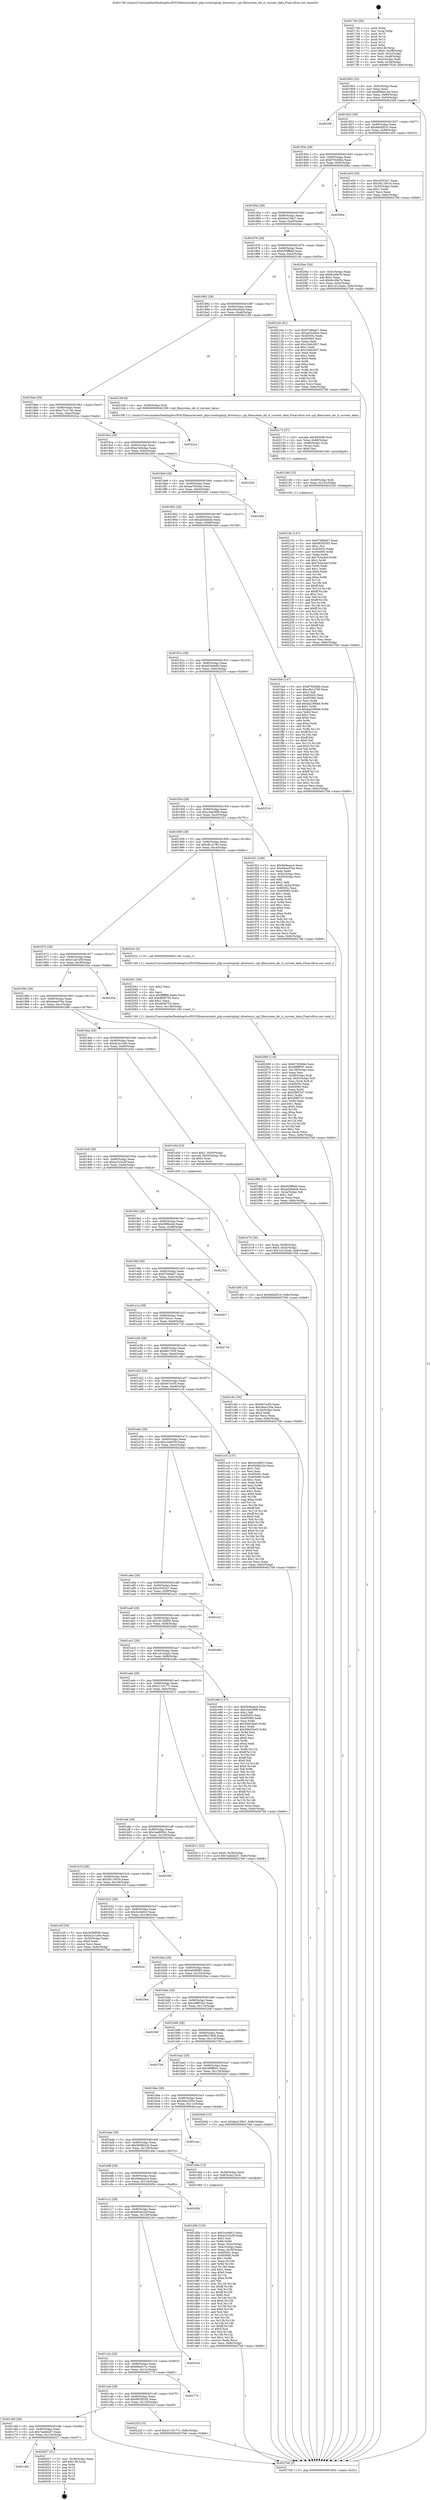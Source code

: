 digraph "0x4017d0" {
  label = "0x4017d0 (/mnt/c/Users/mathe/Desktop/tcc/POCII/binaries/extr_php-srcextsplspl_directory.c_spl_filesystem_dir_it_current_data_Final-ollvm.out::main(0))"
  labelloc = "t"
  node[shape=record]

  Entry [label="",width=0.3,height=0.3,shape=circle,fillcolor=black,style=filled]
  "0x401802" [label="{
     0x401802 [32]\l
     | [instrs]\l
     &nbsp;&nbsp;0x401802 \<+6\>: mov -0x8c(%rbp),%eax\l
     &nbsp;&nbsp;0x401808 \<+2\>: mov %eax,%ecx\l
     &nbsp;&nbsp;0x40180a \<+6\>: sub $0x808ae14d,%ecx\l
     &nbsp;&nbsp;0x401810 \<+6\>: mov %eax,-0x90(%rbp)\l
     &nbsp;&nbsp;0x401816 \<+6\>: mov %ecx,-0x94(%rbp)\l
     &nbsp;&nbsp;0x40181c \<+6\>: je 000000000040226f \<main+0xa9f\>\l
  }"]
  "0x40226f" [label="{
     0x40226f\l
  }", style=dashed]
  "0x401822" [label="{
     0x401822 [28]\l
     | [instrs]\l
     &nbsp;&nbsp;0x401822 \<+5\>: jmp 0000000000401827 \<main+0x57\>\l
     &nbsp;&nbsp;0x401827 \<+6\>: mov -0x90(%rbp),%eax\l
     &nbsp;&nbsp;0x40182d \<+5\>: sub $0x84b4f510,%eax\l
     &nbsp;&nbsp;0x401832 \<+6\>: mov %eax,-0x98(%rbp)\l
     &nbsp;&nbsp;0x401838 \<+6\>: je 0000000000401e03 \<main+0x633\>\l
  }"]
  Exit [label="",width=0.3,height=0.3,shape=circle,fillcolor=black,style=filled,peripheries=2]
  "0x401e03" [label="{
     0x401e03 [30]\l
     | [instrs]\l
     &nbsp;&nbsp;0x401e03 \<+5\>: mov $0xc5502e7,%eax\l
     &nbsp;&nbsp;0x401e08 \<+5\>: mov $0x38110016,%ecx\l
     &nbsp;&nbsp;0x401e0d \<+3\>: mov -0x30(%rbp),%edx\l
     &nbsp;&nbsp;0x401e10 \<+3\>: cmp $0x1,%edx\l
     &nbsp;&nbsp;0x401e13 \<+3\>: cmovl %ecx,%eax\l
     &nbsp;&nbsp;0x401e16 \<+6\>: mov %eax,-0x8c(%rbp)\l
     &nbsp;&nbsp;0x401e1c \<+5\>: jmp 00000000004027b8 \<main+0xfe8\>\l
  }"]
  "0x40183e" [label="{
     0x40183e [28]\l
     | [instrs]\l
     &nbsp;&nbsp;0x40183e \<+5\>: jmp 0000000000401843 \<main+0x73\>\l
     &nbsp;&nbsp;0x401843 \<+6\>: mov -0x90(%rbp),%eax\l
     &nbsp;&nbsp;0x401849 \<+5\>: sub $0x8792fdbb,%eax\l
     &nbsp;&nbsp;0x40184e \<+6\>: mov %eax,-0x9c(%rbp)\l
     &nbsp;&nbsp;0x401854 \<+6\>: je 000000000040266a \<main+0xe9a\>\l
  }"]
  "0x401c82" [label="{
     0x401c82\l
  }", style=dashed]
  "0x40266a" [label="{
     0x40266a\l
  }", style=dashed]
  "0x40185a" [label="{
     0x40185a [28]\l
     | [instrs]\l
     &nbsp;&nbsp;0x40185a \<+5\>: jmp 000000000040185f \<main+0x8f\>\l
     &nbsp;&nbsp;0x40185f \<+6\>: mov -0x90(%rbp),%eax\l
     &nbsp;&nbsp;0x401865 \<+5\>: sub $0x8a4158a7,%eax\l
     &nbsp;&nbsp;0x40186a \<+6\>: mov %eax,-0xa0(%rbp)\l
     &nbsp;&nbsp;0x401870 \<+6\>: je 00000000004020ec \<main+0x91c\>\l
  }"]
  "0x402627" [label="{
     0x402627 [21]\l
     | [instrs]\l
     &nbsp;&nbsp;0x402627 \<+3\>: mov -0x38(%rbp),%eax\l
     &nbsp;&nbsp;0x40262a \<+7\>: add $0x138,%rsp\l
     &nbsp;&nbsp;0x402631 \<+1\>: pop %rbx\l
     &nbsp;&nbsp;0x402632 \<+2\>: pop %r12\l
     &nbsp;&nbsp;0x402634 \<+2\>: pop %r13\l
     &nbsp;&nbsp;0x402636 \<+2\>: pop %r14\l
     &nbsp;&nbsp;0x402638 \<+2\>: pop %r15\l
     &nbsp;&nbsp;0x40263a \<+1\>: pop %rbp\l
     &nbsp;&nbsp;0x40263b \<+1\>: ret\l
  }"]
  "0x4020ec" [label="{
     0x4020ec [34]\l
     | [instrs]\l
     &nbsp;&nbsp;0x4020ec \<+3\>: mov -0x5c(%rbp),%eax\l
     &nbsp;&nbsp;0x4020ef \<+5\>: add $0x8cc0fe7b,%eax\l
     &nbsp;&nbsp;0x4020f4 \<+3\>: add $0x1,%eax\l
     &nbsp;&nbsp;0x4020f7 \<+5\>: sub $0x8cc0fe7b,%eax\l
     &nbsp;&nbsp;0x4020fc \<+3\>: mov %eax,-0x5c(%rbp)\l
     &nbsp;&nbsp;0x4020ff \<+10\>: movl $0x1d132adc,-0x8c(%rbp)\l
     &nbsp;&nbsp;0x402109 \<+5\>: jmp 00000000004027b8 \<main+0xfe8\>\l
  }"]
  "0x401876" [label="{
     0x401876 [28]\l
     | [instrs]\l
     &nbsp;&nbsp;0x401876 \<+5\>: jmp 000000000040187b \<main+0xab\>\l
     &nbsp;&nbsp;0x40187b \<+6\>: mov -0x90(%rbp),%eax\l
     &nbsp;&nbsp;0x401881 \<+5\>: sub $0x955ff9dd,%eax\l
     &nbsp;&nbsp;0x401886 \<+6\>: mov %eax,-0xa4(%rbp)\l
     &nbsp;&nbsp;0x40188c \<+6\>: je 000000000040210e \<main+0x93e\>\l
  }"]
  "0x401c66" [label="{
     0x401c66 [28]\l
     | [instrs]\l
     &nbsp;&nbsp;0x401c66 \<+5\>: jmp 0000000000401c6b \<main+0x49b\>\l
     &nbsp;&nbsp;0x401c6b \<+6\>: mov -0x90(%rbp),%eax\l
     &nbsp;&nbsp;0x401c71 \<+5\>: sub $0x7aded2d7,%eax\l
     &nbsp;&nbsp;0x401c76 \<+6\>: mov %eax,-0x134(%rbp)\l
     &nbsp;&nbsp;0x401c7c \<+6\>: je 0000000000402627 \<main+0xe57\>\l
  }"]
  "0x40210e" [label="{
     0x40210e [91]\l
     | [instrs]\l
     &nbsp;&nbsp;0x40210e \<+5\>: mov $0xf7490ab7,%eax\l
     &nbsp;&nbsp;0x402113 \<+5\>: mov $0xa05e3bcb,%ecx\l
     &nbsp;&nbsp;0x402118 \<+7\>: mov 0x40505c,%edx\l
     &nbsp;&nbsp;0x40211f \<+7\>: mov 0x405060,%esi\l
     &nbsp;&nbsp;0x402126 \<+2\>: mov %edx,%edi\l
     &nbsp;&nbsp;0x402128 \<+6\>: add $0x184b2837,%edi\l
     &nbsp;&nbsp;0x40212e \<+3\>: sub $0x1,%edi\l
     &nbsp;&nbsp;0x402131 \<+6\>: sub $0x184b2837,%edi\l
     &nbsp;&nbsp;0x402137 \<+3\>: imul %edi,%edx\l
     &nbsp;&nbsp;0x40213a \<+3\>: and $0x1,%edx\l
     &nbsp;&nbsp;0x40213d \<+3\>: cmp $0x0,%edx\l
     &nbsp;&nbsp;0x402140 \<+4\>: sete %r8b\l
     &nbsp;&nbsp;0x402144 \<+3\>: cmp $0xa,%esi\l
     &nbsp;&nbsp;0x402147 \<+4\>: setl %r9b\l
     &nbsp;&nbsp;0x40214b \<+3\>: mov %r8b,%r10b\l
     &nbsp;&nbsp;0x40214e \<+3\>: and %r9b,%r10b\l
     &nbsp;&nbsp;0x402151 \<+3\>: xor %r9b,%r8b\l
     &nbsp;&nbsp;0x402154 \<+3\>: or %r8b,%r10b\l
     &nbsp;&nbsp;0x402157 \<+4\>: test $0x1,%r10b\l
     &nbsp;&nbsp;0x40215b \<+3\>: cmovne %ecx,%eax\l
     &nbsp;&nbsp;0x40215e \<+6\>: mov %eax,-0x8c(%rbp)\l
     &nbsp;&nbsp;0x402164 \<+5\>: jmp 00000000004027b8 \<main+0xfe8\>\l
  }"]
  "0x401892" [label="{
     0x401892 [28]\l
     | [instrs]\l
     &nbsp;&nbsp;0x401892 \<+5\>: jmp 0000000000401897 \<main+0xc7\>\l
     &nbsp;&nbsp;0x401897 \<+6\>: mov -0x90(%rbp),%eax\l
     &nbsp;&nbsp;0x40189d \<+5\>: sub $0xa05e3bcb,%eax\l
     &nbsp;&nbsp;0x4018a2 \<+6\>: mov %eax,-0xa8(%rbp)\l
     &nbsp;&nbsp;0x4018a8 \<+6\>: je 0000000000402169 \<main+0x999\>\l
  }"]
  "0x40222f" [label="{
     0x40222f [15]\l
     | [instrs]\l
     &nbsp;&nbsp;0x40222f \<+10\>: movl $0x2119177c,-0x8c(%rbp)\l
     &nbsp;&nbsp;0x402239 \<+5\>: jmp 00000000004027b8 \<main+0xfe8\>\l
  }"]
  "0x402169" [label="{
     0x402169 [9]\l
     | [instrs]\l
     &nbsp;&nbsp;0x402169 \<+4\>: mov -0x58(%rbp),%rdi\l
     &nbsp;&nbsp;0x40216d \<+5\>: call 00000000004015f0 \<spl_filesystem_dir_it_current_data\>\l
     | [calls]\l
     &nbsp;&nbsp;0x4015f0 \{1\} (/mnt/c/Users/mathe/Desktop/tcc/POCII/binaries/extr_php-srcextsplspl_directory.c_spl_filesystem_dir_it_current_data_Final-ollvm.out::spl_filesystem_dir_it_current_data)\l
  }"]
  "0x4018ae" [label="{
     0x4018ae [28]\l
     | [instrs]\l
     &nbsp;&nbsp;0x4018ae \<+5\>: jmp 00000000004018b3 \<main+0xe3\>\l
     &nbsp;&nbsp;0x4018b3 \<+6\>: mov -0x90(%rbp),%eax\l
     &nbsp;&nbsp;0x4018b9 \<+5\>: sub $0xa71c274e,%eax\l
     &nbsp;&nbsp;0x4018be \<+6\>: mov %eax,-0xac(%rbp)\l
     &nbsp;&nbsp;0x4018c4 \<+6\>: je 00000000004022ca \<main+0xafa\>\l
  }"]
  "0x401c4a" [label="{
     0x401c4a [28]\l
     | [instrs]\l
     &nbsp;&nbsp;0x401c4a \<+5\>: jmp 0000000000401c4f \<main+0x47f\>\l
     &nbsp;&nbsp;0x401c4f \<+6\>: mov -0x90(%rbp),%eax\l
     &nbsp;&nbsp;0x401c55 \<+5\>: sub $0x6835f165,%eax\l
     &nbsp;&nbsp;0x401c5a \<+6\>: mov %eax,-0x130(%rbp)\l
     &nbsp;&nbsp;0x401c60 \<+6\>: je 000000000040222f \<main+0xa5f\>\l
  }"]
  "0x4022ca" [label="{
     0x4022ca\l
  }", style=dashed]
  "0x4018ca" [label="{
     0x4018ca [28]\l
     | [instrs]\l
     &nbsp;&nbsp;0x4018ca \<+5\>: jmp 00000000004018cf \<main+0xff\>\l
     &nbsp;&nbsp;0x4018cf \<+6\>: mov -0x90(%rbp),%eax\l
     &nbsp;&nbsp;0x4018d5 \<+5\>: sub $0xa7a9cdaa,%eax\l
     &nbsp;&nbsp;0x4018da \<+6\>: mov %eax,-0xb0(%rbp)\l
     &nbsp;&nbsp;0x4018e0 \<+6\>: je 00000000004023b5 \<main+0xbe5\>\l
  }"]
  "0x402775" [label="{
     0x402775\l
  }", style=dashed]
  "0x4023b5" [label="{
     0x4023b5\l
  }", style=dashed]
  "0x4018e6" [label="{
     0x4018e6 [28]\l
     | [instrs]\l
     &nbsp;&nbsp;0x4018e6 \<+5\>: jmp 00000000004018eb \<main+0x11b\>\l
     &nbsp;&nbsp;0x4018eb \<+6\>: mov -0x90(%rbp),%eax\l
     &nbsp;&nbsp;0x4018f1 \<+5\>: sub $0xaa7645aa,%eax\l
     &nbsp;&nbsp;0x4018f6 \<+6\>: mov %eax,-0xb4(%rbp)\l
     &nbsp;&nbsp;0x4018fc \<+6\>: je 000000000040249c \<main+0xccc\>\l
  }"]
  "0x401c2e" [label="{
     0x401c2e [28]\l
     | [instrs]\l
     &nbsp;&nbsp;0x401c2e \<+5\>: jmp 0000000000401c33 \<main+0x463\>\l
     &nbsp;&nbsp;0x401c33 \<+6\>: mov -0x90(%rbp),%eax\l
     &nbsp;&nbsp;0x401c39 \<+5\>: sub $0x66ee57cc,%eax\l
     &nbsp;&nbsp;0x401c3e \<+6\>: mov %eax,-0x12c(%rbp)\l
     &nbsp;&nbsp;0x401c44 \<+6\>: je 0000000000402775 \<main+0xfa5\>\l
  }"]
  "0x40249c" [label="{
     0x40249c\l
  }", style=dashed]
  "0x401902" [label="{
     0x401902 [28]\l
     | [instrs]\l
     &nbsp;&nbsp;0x401902 \<+5\>: jmp 0000000000401907 \<main+0x137\>\l
     &nbsp;&nbsp;0x401907 \<+6\>: mov -0x90(%rbp),%eax\l
     &nbsp;&nbsp;0x40190d \<+5\>: sub $0xad2bebab,%eax\l
     &nbsp;&nbsp;0x401912 \<+6\>: mov %eax,-0xb8(%rbp)\l
     &nbsp;&nbsp;0x401918 \<+6\>: je 0000000000401fa9 \<main+0x7d9\>\l
  }"]
  "0x40223e" [label="{
     0x40223e\l
  }", style=dashed]
  "0x401fa9" [label="{
     0x401fa9 [147]\l
     | [instrs]\l
     &nbsp;&nbsp;0x401fa9 \<+5\>: mov $0x8792fdbb,%eax\l
     &nbsp;&nbsp;0x401fae \<+5\>: mov $0xcfb1a790,%ecx\l
     &nbsp;&nbsp;0x401fb3 \<+2\>: mov $0x1,%dl\l
     &nbsp;&nbsp;0x401fb5 \<+7\>: mov 0x40505c,%esi\l
     &nbsp;&nbsp;0x401fbc \<+7\>: mov 0x405060,%edi\l
     &nbsp;&nbsp;0x401fc3 \<+3\>: mov %esi,%r8d\l
     &nbsp;&nbsp;0x401fc6 \<+7\>: add $0xba2366bd,%r8d\l
     &nbsp;&nbsp;0x401fcd \<+4\>: sub $0x1,%r8d\l
     &nbsp;&nbsp;0x401fd1 \<+7\>: sub $0xba2366bd,%r8d\l
     &nbsp;&nbsp;0x401fd8 \<+4\>: imul %r8d,%esi\l
     &nbsp;&nbsp;0x401fdc \<+3\>: and $0x1,%esi\l
     &nbsp;&nbsp;0x401fdf \<+3\>: cmp $0x0,%esi\l
     &nbsp;&nbsp;0x401fe2 \<+4\>: sete %r9b\l
     &nbsp;&nbsp;0x401fe6 \<+3\>: cmp $0xa,%edi\l
     &nbsp;&nbsp;0x401fe9 \<+4\>: setl %r10b\l
     &nbsp;&nbsp;0x401fed \<+3\>: mov %r9b,%r11b\l
     &nbsp;&nbsp;0x401ff0 \<+4\>: xor $0xff,%r11b\l
     &nbsp;&nbsp;0x401ff4 \<+3\>: mov %r10b,%bl\l
     &nbsp;&nbsp;0x401ff7 \<+3\>: xor $0xff,%bl\l
     &nbsp;&nbsp;0x401ffa \<+3\>: xor $0x0,%dl\l
     &nbsp;&nbsp;0x401ffd \<+3\>: mov %r11b,%r14b\l
     &nbsp;&nbsp;0x402000 \<+4\>: and $0x0,%r14b\l
     &nbsp;&nbsp;0x402004 \<+3\>: and %dl,%r9b\l
     &nbsp;&nbsp;0x402007 \<+3\>: mov %bl,%r15b\l
     &nbsp;&nbsp;0x40200a \<+4\>: and $0x0,%r15b\l
     &nbsp;&nbsp;0x40200e \<+3\>: and %dl,%r10b\l
     &nbsp;&nbsp;0x402011 \<+3\>: or %r9b,%r14b\l
     &nbsp;&nbsp;0x402014 \<+3\>: or %r10b,%r15b\l
     &nbsp;&nbsp;0x402017 \<+3\>: xor %r15b,%r14b\l
     &nbsp;&nbsp;0x40201a \<+3\>: or %bl,%r11b\l
     &nbsp;&nbsp;0x40201d \<+4\>: xor $0xff,%r11b\l
     &nbsp;&nbsp;0x402021 \<+3\>: or $0x0,%dl\l
     &nbsp;&nbsp;0x402024 \<+3\>: and %dl,%r11b\l
     &nbsp;&nbsp;0x402027 \<+3\>: or %r11b,%r14b\l
     &nbsp;&nbsp;0x40202a \<+4\>: test $0x1,%r14b\l
     &nbsp;&nbsp;0x40202e \<+3\>: cmovne %ecx,%eax\l
     &nbsp;&nbsp;0x402031 \<+6\>: mov %eax,-0x8c(%rbp)\l
     &nbsp;&nbsp;0x402037 \<+5\>: jmp 00000000004027b8 \<main+0xfe8\>\l
  }"]
  "0x40191e" [label="{
     0x40191e [28]\l
     | [instrs]\l
     &nbsp;&nbsp;0x40191e \<+5\>: jmp 0000000000401923 \<main+0x153\>\l
     &nbsp;&nbsp;0x401923 \<+6\>: mov -0x90(%rbp),%eax\l
     &nbsp;&nbsp;0x401929 \<+5\>: sub $0xbf1bde60,%eax\l
     &nbsp;&nbsp;0x40192e \<+6\>: mov %eax,-0xbc(%rbp)\l
     &nbsp;&nbsp;0x401934 \<+6\>: je 0000000000402519 \<main+0xd49\>\l
  }"]
  "0x401c12" [label="{
     0x401c12 [28]\l
     | [instrs]\l
     &nbsp;&nbsp;0x401c12 \<+5\>: jmp 0000000000401c17 \<main+0x447\>\l
     &nbsp;&nbsp;0x401c17 \<+6\>: mov -0x90(%rbp),%eax\l
     &nbsp;&nbsp;0x401c1d \<+5\>: sub $0x60c8c2ef,%eax\l
     &nbsp;&nbsp;0x401c22 \<+6\>: mov %eax,-0x128(%rbp)\l
     &nbsp;&nbsp;0x401c28 \<+6\>: je 000000000040223e \<main+0xa6e\>\l
  }"]
  "0x402519" [label="{
     0x402519\l
  }", style=dashed]
  "0x40193a" [label="{
     0x40193a [28]\l
     | [instrs]\l
     &nbsp;&nbsp;0x40193a \<+5\>: jmp 000000000040193f \<main+0x16f\>\l
     &nbsp;&nbsp;0x40193f \<+6\>: mov -0x90(%rbp),%eax\l
     &nbsp;&nbsp;0x401945 \<+5\>: sub $0xc2ee36f8,%eax\l
     &nbsp;&nbsp;0x40194a \<+6\>: mov %eax,-0xc0(%rbp)\l
     &nbsp;&nbsp;0x401950 \<+6\>: je 0000000000401f21 \<main+0x751\>\l
  }"]
  "0x40265b" [label="{
     0x40265b\l
  }", style=dashed]
  "0x401f21" [label="{
     0x401f21 [106]\l
     | [instrs]\l
     &nbsp;&nbsp;0x401f21 \<+5\>: mov $0x5b9eaac4,%eax\l
     &nbsp;&nbsp;0x401f26 \<+5\>: mov $0xd4ee476a,%ecx\l
     &nbsp;&nbsp;0x401f2b \<+2\>: xor %edx,%edx\l
     &nbsp;&nbsp;0x401f2d \<+3\>: mov -0x5c(%rbp),%esi\l
     &nbsp;&nbsp;0x401f30 \<+3\>: cmp -0x50(%rbp),%esi\l
     &nbsp;&nbsp;0x401f33 \<+4\>: setl %dil\l
     &nbsp;&nbsp;0x401f37 \<+4\>: and $0x1,%dil\l
     &nbsp;&nbsp;0x401f3b \<+4\>: mov %dil,-0x2a(%rbp)\l
     &nbsp;&nbsp;0x401f3f \<+7\>: mov 0x40505c,%esi\l
     &nbsp;&nbsp;0x401f46 \<+8\>: mov 0x405060,%r8d\l
     &nbsp;&nbsp;0x401f4e \<+3\>: sub $0x1,%edx\l
     &nbsp;&nbsp;0x401f51 \<+3\>: mov %esi,%r9d\l
     &nbsp;&nbsp;0x401f54 \<+3\>: add %edx,%r9d\l
     &nbsp;&nbsp;0x401f57 \<+4\>: imul %r9d,%esi\l
     &nbsp;&nbsp;0x401f5b \<+3\>: and $0x1,%esi\l
     &nbsp;&nbsp;0x401f5e \<+3\>: cmp $0x0,%esi\l
     &nbsp;&nbsp;0x401f61 \<+4\>: sete %dil\l
     &nbsp;&nbsp;0x401f65 \<+4\>: cmp $0xa,%r8d\l
     &nbsp;&nbsp;0x401f69 \<+4\>: setl %r10b\l
     &nbsp;&nbsp;0x401f6d \<+3\>: mov %dil,%r11b\l
     &nbsp;&nbsp;0x401f70 \<+3\>: and %r10b,%r11b\l
     &nbsp;&nbsp;0x401f73 \<+3\>: xor %r10b,%dil\l
     &nbsp;&nbsp;0x401f76 \<+3\>: or %dil,%r11b\l
     &nbsp;&nbsp;0x401f79 \<+4\>: test $0x1,%r11b\l
     &nbsp;&nbsp;0x401f7d \<+3\>: cmovne %ecx,%eax\l
     &nbsp;&nbsp;0x401f80 \<+6\>: mov %eax,-0x8c(%rbp)\l
     &nbsp;&nbsp;0x401f86 \<+5\>: jmp 00000000004027b8 \<main+0xfe8\>\l
  }"]
  "0x401956" [label="{
     0x401956 [28]\l
     | [instrs]\l
     &nbsp;&nbsp;0x401956 \<+5\>: jmp 000000000040195b \<main+0x18b\>\l
     &nbsp;&nbsp;0x40195b \<+6\>: mov -0x90(%rbp),%eax\l
     &nbsp;&nbsp;0x401961 \<+5\>: sub $0xcfb1a790,%eax\l
     &nbsp;&nbsp;0x401966 \<+6\>: mov %eax,-0xc4(%rbp)\l
     &nbsp;&nbsp;0x40196c \<+6\>: je 000000000040203c \<main+0x86c\>\l
  }"]
  "0x40219c" [label="{
     0x40219c [147]\l
     | [instrs]\l
     &nbsp;&nbsp;0x40219c \<+5\>: mov $0xf7490ab7,%eax\l
     &nbsp;&nbsp;0x4021a1 \<+5\>: mov $0x6835f165,%esi\l
     &nbsp;&nbsp;0x4021a6 \<+2\>: mov $0x1,%cl\l
     &nbsp;&nbsp;0x4021a8 \<+7\>: mov 0x40505c,%edx\l
     &nbsp;&nbsp;0x4021af \<+8\>: mov 0x405060,%r8d\l
     &nbsp;&nbsp;0x4021b7 \<+3\>: mov %edx,%r9d\l
     &nbsp;&nbsp;0x4021ba \<+7\>: sub $0x7b3ecbcf,%r9d\l
     &nbsp;&nbsp;0x4021c1 \<+4\>: sub $0x1,%r9d\l
     &nbsp;&nbsp;0x4021c5 \<+7\>: add $0x7b3ecbcf,%r9d\l
     &nbsp;&nbsp;0x4021cc \<+4\>: imul %r9d,%edx\l
     &nbsp;&nbsp;0x4021d0 \<+3\>: and $0x1,%edx\l
     &nbsp;&nbsp;0x4021d3 \<+3\>: cmp $0x0,%edx\l
     &nbsp;&nbsp;0x4021d6 \<+4\>: sete %r10b\l
     &nbsp;&nbsp;0x4021da \<+4\>: cmp $0xa,%r8d\l
     &nbsp;&nbsp;0x4021de \<+4\>: setl %r11b\l
     &nbsp;&nbsp;0x4021e2 \<+3\>: mov %r10b,%bl\l
     &nbsp;&nbsp;0x4021e5 \<+3\>: xor $0xff,%bl\l
     &nbsp;&nbsp;0x4021e8 \<+3\>: mov %r11b,%r14b\l
     &nbsp;&nbsp;0x4021eb \<+4\>: xor $0xff,%r14b\l
     &nbsp;&nbsp;0x4021ef \<+3\>: xor $0x1,%cl\l
     &nbsp;&nbsp;0x4021f2 \<+3\>: mov %bl,%r15b\l
     &nbsp;&nbsp;0x4021f5 \<+4\>: and $0xff,%r15b\l
     &nbsp;&nbsp;0x4021f9 \<+3\>: and %cl,%r10b\l
     &nbsp;&nbsp;0x4021fc \<+3\>: mov %r14b,%r12b\l
     &nbsp;&nbsp;0x4021ff \<+4\>: and $0xff,%r12b\l
     &nbsp;&nbsp;0x402203 \<+3\>: and %cl,%r11b\l
     &nbsp;&nbsp;0x402206 \<+3\>: or %r10b,%r15b\l
     &nbsp;&nbsp;0x402209 \<+3\>: or %r11b,%r12b\l
     &nbsp;&nbsp;0x40220c \<+3\>: xor %r12b,%r15b\l
     &nbsp;&nbsp;0x40220f \<+3\>: or %r14b,%bl\l
     &nbsp;&nbsp;0x402212 \<+3\>: xor $0xff,%bl\l
     &nbsp;&nbsp;0x402215 \<+3\>: or $0x1,%cl\l
     &nbsp;&nbsp;0x402218 \<+2\>: and %cl,%bl\l
     &nbsp;&nbsp;0x40221a \<+3\>: or %bl,%r15b\l
     &nbsp;&nbsp;0x40221d \<+4\>: test $0x1,%r15b\l
     &nbsp;&nbsp;0x402221 \<+3\>: cmovne %esi,%eax\l
     &nbsp;&nbsp;0x402224 \<+6\>: mov %eax,-0x8c(%rbp)\l
     &nbsp;&nbsp;0x40222a \<+5\>: jmp 00000000004027b8 \<main+0xfe8\>\l
  }"]
  "0x40203c" [label="{
     0x40203c [5]\l
     | [instrs]\l
     &nbsp;&nbsp;0x40203c \<+5\>: call 0000000000401160 \<next_i\>\l
     | [calls]\l
     &nbsp;&nbsp;0x401160 \{1\} (/mnt/c/Users/mathe/Desktop/tcc/POCII/binaries/extr_php-srcextsplspl_directory.c_spl_filesystem_dir_it_current_data_Final-ollvm.out::next_i)\l
  }"]
  "0x401972" [label="{
     0x401972 [28]\l
     | [instrs]\l
     &nbsp;&nbsp;0x401972 \<+5\>: jmp 0000000000401977 \<main+0x1a7\>\l
     &nbsp;&nbsp;0x401977 \<+6\>: mov -0x90(%rbp),%eax\l
     &nbsp;&nbsp;0x40197d \<+5\>: sub $0xd1a01d5f,%eax\l
     &nbsp;&nbsp;0x401982 \<+6\>: mov %eax,-0xc8(%rbp)\l
     &nbsp;&nbsp;0x401988 \<+6\>: je 000000000040235a \<main+0xb8a\>\l
  }"]
  "0x40218d" [label="{
     0x40218d [15]\l
     | [instrs]\l
     &nbsp;&nbsp;0x40218d \<+4\>: mov -0x58(%rbp),%rdi\l
     &nbsp;&nbsp;0x402191 \<+6\>: mov %eax,-0x13c(%rbp)\l
     &nbsp;&nbsp;0x402197 \<+5\>: call 0000000000401030 \<free@plt\>\l
     | [calls]\l
     &nbsp;&nbsp;0x401030 \{1\} (unknown)\l
  }"]
  "0x40235a" [label="{
     0x40235a\l
  }", style=dashed]
  "0x40198e" [label="{
     0x40198e [28]\l
     | [instrs]\l
     &nbsp;&nbsp;0x40198e \<+5\>: jmp 0000000000401993 \<main+0x1c3\>\l
     &nbsp;&nbsp;0x401993 \<+6\>: mov -0x90(%rbp),%eax\l
     &nbsp;&nbsp;0x401999 \<+5\>: sub $0xd4ee476a,%eax\l
     &nbsp;&nbsp;0x40199e \<+6\>: mov %eax,-0xcc(%rbp)\l
     &nbsp;&nbsp;0x4019a4 \<+6\>: je 0000000000401f8b \<main+0x7bb\>\l
  }"]
  "0x402172" [label="{
     0x402172 [27]\l
     | [instrs]\l
     &nbsp;&nbsp;0x402172 \<+10\>: movabs $0x4030d6,%rdi\l
     &nbsp;&nbsp;0x40217c \<+4\>: mov %rax,-0x68(%rbp)\l
     &nbsp;&nbsp;0x402180 \<+4\>: mov -0x68(%rbp),%rax\l
     &nbsp;&nbsp;0x402184 \<+2\>: mov (%rax),%esi\l
     &nbsp;&nbsp;0x402186 \<+2\>: mov $0x0,%al\l
     &nbsp;&nbsp;0x402188 \<+5\>: call 0000000000401040 \<printf@plt\>\l
     | [calls]\l
     &nbsp;&nbsp;0x401040 \{1\} (unknown)\l
  }"]
  "0x401f8b" [label="{
     0x401f8b [30]\l
     | [instrs]\l
     &nbsp;&nbsp;0x401f8b \<+5\>: mov $0x955ff9dd,%eax\l
     &nbsp;&nbsp;0x401f90 \<+5\>: mov $0xad2bebab,%ecx\l
     &nbsp;&nbsp;0x401f95 \<+3\>: mov -0x2a(%rbp),%dl\l
     &nbsp;&nbsp;0x401f98 \<+3\>: test $0x1,%dl\l
     &nbsp;&nbsp;0x401f9b \<+3\>: cmovne %ecx,%eax\l
     &nbsp;&nbsp;0x401f9e \<+6\>: mov %eax,-0x8c(%rbp)\l
     &nbsp;&nbsp;0x401fa4 \<+5\>: jmp 00000000004027b8 \<main+0xfe8\>\l
  }"]
  "0x4019aa" [label="{
     0x4019aa [28]\l
     | [instrs]\l
     &nbsp;&nbsp;0x4019aa \<+5\>: jmp 00000000004019af \<main+0x1df\>\l
     &nbsp;&nbsp;0x4019af \<+6\>: mov -0x90(%rbp),%eax\l
     &nbsp;&nbsp;0x4019b5 \<+5\>: sub $0xdc2c1e00,%eax\l
     &nbsp;&nbsp;0x4019ba \<+6\>: mov %eax,-0xd0(%rbp)\l
     &nbsp;&nbsp;0x4019c0 \<+6\>: je 0000000000401e5d \<main+0x68d\>\l
  }"]
  "0x402069" [label="{
     0x402069 [116]\l
     | [instrs]\l
     &nbsp;&nbsp;0x402069 \<+5\>: mov $0x8792fdbb,%ecx\l
     &nbsp;&nbsp;0x40206e \<+5\>: mov $0x4f9ff591,%edx\l
     &nbsp;&nbsp;0x402073 \<+6\>: mov -0x138(%rbp),%esi\l
     &nbsp;&nbsp;0x402079 \<+3\>: imul %eax,%esi\l
     &nbsp;&nbsp;0x40207c \<+4\>: mov -0x58(%rbp),%rdi\l
     &nbsp;&nbsp;0x402080 \<+4\>: movslq -0x5c(%rbp),%r8\l
     &nbsp;&nbsp;0x402084 \<+4\>: mov %esi,(%rdi,%r8,4)\l
     &nbsp;&nbsp;0x402088 \<+7\>: mov 0x40505c,%eax\l
     &nbsp;&nbsp;0x40208f \<+7\>: mov 0x405060,%esi\l
     &nbsp;&nbsp;0x402096 \<+3\>: mov %eax,%r9d\l
     &nbsp;&nbsp;0x402099 \<+7\>: sub $0x2f9f57d7,%r9d\l
     &nbsp;&nbsp;0x4020a0 \<+4\>: sub $0x1,%r9d\l
     &nbsp;&nbsp;0x4020a4 \<+7\>: add $0x2f9f57d7,%r9d\l
     &nbsp;&nbsp;0x4020ab \<+4\>: imul %r9d,%eax\l
     &nbsp;&nbsp;0x4020af \<+3\>: and $0x1,%eax\l
     &nbsp;&nbsp;0x4020b2 \<+3\>: cmp $0x0,%eax\l
     &nbsp;&nbsp;0x4020b5 \<+4\>: sete %r10b\l
     &nbsp;&nbsp;0x4020b9 \<+3\>: cmp $0xa,%esi\l
     &nbsp;&nbsp;0x4020bc \<+4\>: setl %r11b\l
     &nbsp;&nbsp;0x4020c0 \<+3\>: mov %r10b,%bl\l
     &nbsp;&nbsp;0x4020c3 \<+3\>: and %r11b,%bl\l
     &nbsp;&nbsp;0x4020c6 \<+3\>: xor %r11b,%r10b\l
     &nbsp;&nbsp;0x4020c9 \<+3\>: or %r10b,%bl\l
     &nbsp;&nbsp;0x4020cc \<+3\>: test $0x1,%bl\l
     &nbsp;&nbsp;0x4020cf \<+3\>: cmovne %edx,%ecx\l
     &nbsp;&nbsp;0x4020d2 \<+6\>: mov %ecx,-0x8c(%rbp)\l
     &nbsp;&nbsp;0x4020d8 \<+5\>: jmp 00000000004027b8 \<main+0xfe8\>\l
  }"]
  "0x401e5d" [label="{
     0x401e5d [23]\l
     | [instrs]\l
     &nbsp;&nbsp;0x401e5d \<+7\>: movl $0x1,-0x50(%rbp)\l
     &nbsp;&nbsp;0x401e64 \<+4\>: movslq -0x50(%rbp),%rax\l
     &nbsp;&nbsp;0x401e68 \<+4\>: shl $0x2,%rax\l
     &nbsp;&nbsp;0x401e6c \<+3\>: mov %rax,%rdi\l
     &nbsp;&nbsp;0x401e6f \<+5\>: call 0000000000401050 \<malloc@plt\>\l
     | [calls]\l
     &nbsp;&nbsp;0x401050 \{1\} (unknown)\l
  }"]
  "0x4019c6" [label="{
     0x4019c6 [28]\l
     | [instrs]\l
     &nbsp;&nbsp;0x4019c6 \<+5\>: jmp 00000000004019cb \<main+0x1fb\>\l
     &nbsp;&nbsp;0x4019cb \<+6\>: mov -0x90(%rbp),%eax\l
     &nbsp;&nbsp;0x4019d1 \<+5\>: sub $0xec31bc0f,%eax\l
     &nbsp;&nbsp;0x4019d6 \<+6\>: mov %eax,-0xd4(%rbp)\l
     &nbsp;&nbsp;0x4019dc \<+6\>: je 0000000000401df4 \<main+0x624\>\l
  }"]
  "0x402041" [label="{
     0x402041 [40]\l
     | [instrs]\l
     &nbsp;&nbsp;0x402041 \<+5\>: mov $0x2,%ecx\l
     &nbsp;&nbsp;0x402046 \<+1\>: cltd\l
     &nbsp;&nbsp;0x402047 \<+2\>: idiv %ecx\l
     &nbsp;&nbsp;0x402049 \<+6\>: imul $0xfffffffe,%edx,%ecx\l
     &nbsp;&nbsp;0x40204f \<+6\>: add $0xd808755,%ecx\l
     &nbsp;&nbsp;0x402055 \<+3\>: add $0x1,%ecx\l
     &nbsp;&nbsp;0x402058 \<+6\>: sub $0xd808755,%ecx\l
     &nbsp;&nbsp;0x40205e \<+6\>: mov %ecx,-0x138(%rbp)\l
     &nbsp;&nbsp;0x402064 \<+5\>: call 0000000000401160 \<next_i\>\l
     | [calls]\l
     &nbsp;&nbsp;0x401160 \{1\} (/mnt/c/Users/mathe/Desktop/tcc/POCII/binaries/extr_php-srcextsplspl_directory.c_spl_filesystem_dir_it_current_data_Final-ollvm.out::next_i)\l
  }"]
  "0x401df4" [label="{
     0x401df4 [15]\l
     | [instrs]\l
     &nbsp;&nbsp;0x401df4 \<+10\>: movl $0x84b4f510,-0x8c(%rbp)\l
     &nbsp;&nbsp;0x401dfe \<+5\>: jmp 00000000004027b8 \<main+0xfe8\>\l
  }"]
  "0x4019e2" [label="{
     0x4019e2 [28]\l
     | [instrs]\l
     &nbsp;&nbsp;0x4019e2 \<+5\>: jmp 00000000004019e7 \<main+0x217\>\l
     &nbsp;&nbsp;0x4019e7 \<+6\>: mov -0x90(%rbp),%eax\l
     &nbsp;&nbsp;0x4019ed \<+5\>: sub $0xf4f9bcbd,%eax\l
     &nbsp;&nbsp;0x4019f2 \<+6\>: mov %eax,-0xd8(%rbp)\l
     &nbsp;&nbsp;0x4019f8 \<+6\>: je 000000000040233c \<main+0xb6c\>\l
  }"]
  "0x401e74" [label="{
     0x401e74 [26]\l
     | [instrs]\l
     &nbsp;&nbsp;0x401e74 \<+4\>: mov %rax,-0x58(%rbp)\l
     &nbsp;&nbsp;0x401e78 \<+7\>: movl $0x0,-0x5c(%rbp)\l
     &nbsp;&nbsp;0x401e7f \<+10\>: movl $0x1d132adc,-0x8c(%rbp)\l
     &nbsp;&nbsp;0x401e89 \<+5\>: jmp 00000000004027b8 \<main+0xfe8\>\l
  }"]
  "0x40233c" [label="{
     0x40233c\l
  }", style=dashed]
  "0x4019fe" [label="{
     0x4019fe [28]\l
     | [instrs]\l
     &nbsp;&nbsp;0x4019fe \<+5\>: jmp 0000000000401a03 \<main+0x233\>\l
     &nbsp;&nbsp;0x401a03 \<+6\>: mov -0x90(%rbp),%eax\l
     &nbsp;&nbsp;0x401a09 \<+5\>: sub $0xf7490ab7,%eax\l
     &nbsp;&nbsp;0x401a0e \<+6\>: mov %eax,-0xdc(%rbp)\l
     &nbsp;&nbsp;0x401a14 \<+6\>: je 00000000004026c7 \<main+0xef7\>\l
  }"]
  "0x401d5b" [label="{
     0x401d5b [153]\l
     | [instrs]\l
     &nbsp;&nbsp;0x401d5b \<+5\>: mov $0x3cc0efc3,%ecx\l
     &nbsp;&nbsp;0x401d60 \<+5\>: mov $0xec31bc0f,%edx\l
     &nbsp;&nbsp;0x401d65 \<+3\>: mov $0x1,%sil\l
     &nbsp;&nbsp;0x401d68 \<+3\>: xor %r8d,%r8d\l
     &nbsp;&nbsp;0x401d6b \<+3\>: mov %eax,-0x4c(%rbp)\l
     &nbsp;&nbsp;0x401d6e \<+3\>: mov -0x4c(%rbp),%eax\l
     &nbsp;&nbsp;0x401d71 \<+3\>: mov %eax,-0x30(%rbp)\l
     &nbsp;&nbsp;0x401d74 \<+7\>: mov 0x40505c,%eax\l
     &nbsp;&nbsp;0x401d7b \<+8\>: mov 0x405060,%r9d\l
     &nbsp;&nbsp;0x401d83 \<+4\>: sub $0x1,%r8d\l
     &nbsp;&nbsp;0x401d87 \<+3\>: mov %eax,%r10d\l
     &nbsp;&nbsp;0x401d8a \<+3\>: add %r8d,%r10d\l
     &nbsp;&nbsp;0x401d8d \<+4\>: imul %r10d,%eax\l
     &nbsp;&nbsp;0x401d91 \<+3\>: and $0x1,%eax\l
     &nbsp;&nbsp;0x401d94 \<+3\>: cmp $0x0,%eax\l
     &nbsp;&nbsp;0x401d97 \<+4\>: sete %r11b\l
     &nbsp;&nbsp;0x401d9b \<+4\>: cmp $0xa,%r9d\l
     &nbsp;&nbsp;0x401d9f \<+3\>: setl %bl\l
     &nbsp;&nbsp;0x401da2 \<+3\>: mov %r11b,%r14b\l
     &nbsp;&nbsp;0x401da5 \<+4\>: xor $0xff,%r14b\l
     &nbsp;&nbsp;0x401da9 \<+3\>: mov %bl,%r15b\l
     &nbsp;&nbsp;0x401dac \<+4\>: xor $0xff,%r15b\l
     &nbsp;&nbsp;0x401db0 \<+4\>: xor $0x0,%sil\l
     &nbsp;&nbsp;0x401db4 \<+3\>: mov %r14b,%r12b\l
     &nbsp;&nbsp;0x401db7 \<+4\>: and $0x0,%r12b\l
     &nbsp;&nbsp;0x401dbb \<+3\>: and %sil,%r11b\l
     &nbsp;&nbsp;0x401dbe \<+3\>: mov %r15b,%r13b\l
     &nbsp;&nbsp;0x401dc1 \<+4\>: and $0x0,%r13b\l
     &nbsp;&nbsp;0x401dc5 \<+3\>: and %sil,%bl\l
     &nbsp;&nbsp;0x401dc8 \<+3\>: or %r11b,%r12b\l
     &nbsp;&nbsp;0x401dcb \<+3\>: or %bl,%r13b\l
     &nbsp;&nbsp;0x401dce \<+3\>: xor %r13b,%r12b\l
     &nbsp;&nbsp;0x401dd1 \<+3\>: or %r15b,%r14b\l
     &nbsp;&nbsp;0x401dd4 \<+4\>: xor $0xff,%r14b\l
     &nbsp;&nbsp;0x401dd8 \<+4\>: or $0x0,%sil\l
     &nbsp;&nbsp;0x401ddc \<+3\>: and %sil,%r14b\l
     &nbsp;&nbsp;0x401ddf \<+3\>: or %r14b,%r12b\l
     &nbsp;&nbsp;0x401de2 \<+4\>: test $0x1,%r12b\l
     &nbsp;&nbsp;0x401de6 \<+3\>: cmovne %edx,%ecx\l
     &nbsp;&nbsp;0x401de9 \<+6\>: mov %ecx,-0x8c(%rbp)\l
     &nbsp;&nbsp;0x401def \<+5\>: jmp 00000000004027b8 \<main+0xfe8\>\l
  }"]
  "0x4026c7" [label="{
     0x4026c7\l
  }", style=dashed]
  "0x401a1a" [label="{
     0x401a1a [28]\l
     | [instrs]\l
     &nbsp;&nbsp;0x401a1a \<+5\>: jmp 0000000000401a1f \<main+0x24f\>\l
     &nbsp;&nbsp;0x401a1f \<+6\>: mov -0x90(%rbp),%eax\l
     &nbsp;&nbsp;0x401a25 \<+5\>: sub $0x7a5ce1,%eax\l
     &nbsp;&nbsp;0x401a2a \<+6\>: mov %eax,-0xe0(%rbp)\l
     &nbsp;&nbsp;0x401a30 \<+6\>: je 0000000000402718 \<main+0xf48\>\l
  }"]
  "0x401bf6" [label="{
     0x401bf6 [28]\l
     | [instrs]\l
     &nbsp;&nbsp;0x401bf6 \<+5\>: jmp 0000000000401bfb \<main+0x42b\>\l
     &nbsp;&nbsp;0x401bfb \<+6\>: mov -0x90(%rbp),%eax\l
     &nbsp;&nbsp;0x401c01 \<+5\>: sub $0x5b9eaac4,%eax\l
     &nbsp;&nbsp;0x401c06 \<+6\>: mov %eax,-0x124(%rbp)\l
     &nbsp;&nbsp;0x401c0c \<+6\>: je 000000000040265b \<main+0xe8b\>\l
  }"]
  "0x402718" [label="{
     0x402718\l
  }", style=dashed]
  "0x401a36" [label="{
     0x401a36 [28]\l
     | [instrs]\l
     &nbsp;&nbsp;0x401a36 \<+5\>: jmp 0000000000401a3b \<main+0x26b\>\l
     &nbsp;&nbsp;0x401a3b \<+6\>: mov -0x90(%rbp),%eax\l
     &nbsp;&nbsp;0x401a41 \<+5\>: sub $0x86c7029,%eax\l
     &nbsp;&nbsp;0x401a46 \<+6\>: mov %eax,-0xe4(%rbp)\l
     &nbsp;&nbsp;0x401a4c \<+6\>: je 0000000000401c8c \<main+0x4bc\>\l
  }"]
  "0x401d4e" [label="{
     0x401d4e [13]\l
     | [instrs]\l
     &nbsp;&nbsp;0x401d4e \<+4\>: mov -0x48(%rbp),%rax\l
     &nbsp;&nbsp;0x401d52 \<+4\>: mov 0x8(%rax),%rdi\l
     &nbsp;&nbsp;0x401d56 \<+5\>: call 0000000000401060 \<atoi@plt\>\l
     | [calls]\l
     &nbsp;&nbsp;0x401060 \{1\} (unknown)\l
  }"]
  "0x401c8c" [label="{
     0x401c8c [30]\l
     | [instrs]\l
     &nbsp;&nbsp;0x401c8c \<+5\>: mov $0x947ec65,%eax\l
     &nbsp;&nbsp;0x401c91 \<+5\>: mov $0x56ec230a,%ecx\l
     &nbsp;&nbsp;0x401c96 \<+3\>: mov -0x34(%rbp),%edx\l
     &nbsp;&nbsp;0x401c99 \<+3\>: cmp $0x2,%edx\l
     &nbsp;&nbsp;0x401c9c \<+3\>: cmovne %ecx,%eax\l
     &nbsp;&nbsp;0x401c9f \<+6\>: mov %eax,-0x8c(%rbp)\l
     &nbsp;&nbsp;0x401ca5 \<+5\>: jmp 00000000004027b8 \<main+0xfe8\>\l
  }"]
  "0x401a52" [label="{
     0x401a52 [28]\l
     | [instrs]\l
     &nbsp;&nbsp;0x401a52 \<+5\>: jmp 0000000000401a57 \<main+0x287\>\l
     &nbsp;&nbsp;0x401a57 \<+6\>: mov -0x90(%rbp),%eax\l
     &nbsp;&nbsp;0x401a5d \<+5\>: sub $0x947ec65,%eax\l
     &nbsp;&nbsp;0x401a62 \<+6\>: mov %eax,-0xe8(%rbp)\l
     &nbsp;&nbsp;0x401a68 \<+6\>: je 0000000000401cc5 \<main+0x4f5\>\l
  }"]
  "0x4027b8" [label="{
     0x4027b8 [5]\l
     | [instrs]\l
     &nbsp;&nbsp;0x4027b8 \<+5\>: jmp 0000000000401802 \<main+0x32\>\l
  }"]
  "0x4017d0" [label="{
     0x4017d0 [50]\l
     | [instrs]\l
     &nbsp;&nbsp;0x4017d0 \<+1\>: push %rbp\l
     &nbsp;&nbsp;0x4017d1 \<+3\>: mov %rsp,%rbp\l
     &nbsp;&nbsp;0x4017d4 \<+2\>: push %r15\l
     &nbsp;&nbsp;0x4017d6 \<+2\>: push %r14\l
     &nbsp;&nbsp;0x4017d8 \<+2\>: push %r13\l
     &nbsp;&nbsp;0x4017da \<+2\>: push %r12\l
     &nbsp;&nbsp;0x4017dc \<+1\>: push %rbx\l
     &nbsp;&nbsp;0x4017dd \<+7\>: sub $0x138,%rsp\l
     &nbsp;&nbsp;0x4017e4 \<+7\>: movl $0x0,-0x38(%rbp)\l
     &nbsp;&nbsp;0x4017eb \<+3\>: mov %edi,-0x3c(%rbp)\l
     &nbsp;&nbsp;0x4017ee \<+4\>: mov %rsi,-0x48(%rbp)\l
     &nbsp;&nbsp;0x4017f2 \<+3\>: mov -0x3c(%rbp),%edi\l
     &nbsp;&nbsp;0x4017f5 \<+3\>: mov %edi,-0x34(%rbp)\l
     &nbsp;&nbsp;0x4017f8 \<+10\>: movl $0x86c7029,-0x8c(%rbp)\l
  }"]
  "0x401bda" [label="{
     0x401bda [28]\l
     | [instrs]\l
     &nbsp;&nbsp;0x401bda \<+5\>: jmp 0000000000401bdf \<main+0x40f\>\l
     &nbsp;&nbsp;0x401bdf \<+6\>: mov -0x90(%rbp),%eax\l
     &nbsp;&nbsp;0x401be5 \<+5\>: sub $0x5b08e22e,%eax\l
     &nbsp;&nbsp;0x401bea \<+6\>: mov %eax,-0x120(%rbp)\l
     &nbsp;&nbsp;0x401bf0 \<+6\>: je 0000000000401d4e \<main+0x57e\>\l
  }"]
  "0x401cc5" [label="{
     0x401cc5 [137]\l
     | [instrs]\l
     &nbsp;&nbsp;0x401cc5 \<+5\>: mov $0x3cc0efc3,%eax\l
     &nbsp;&nbsp;0x401cca \<+5\>: mov $0x5b08e22e,%ecx\l
     &nbsp;&nbsp;0x401ccf \<+2\>: mov $0x1,%dl\l
     &nbsp;&nbsp;0x401cd1 \<+2\>: xor %esi,%esi\l
     &nbsp;&nbsp;0x401cd3 \<+7\>: mov 0x40505c,%edi\l
     &nbsp;&nbsp;0x401cda \<+8\>: mov 0x405060,%r8d\l
     &nbsp;&nbsp;0x401ce2 \<+3\>: sub $0x1,%esi\l
     &nbsp;&nbsp;0x401ce5 \<+3\>: mov %edi,%r9d\l
     &nbsp;&nbsp;0x401ce8 \<+3\>: add %esi,%r9d\l
     &nbsp;&nbsp;0x401ceb \<+4\>: imul %r9d,%edi\l
     &nbsp;&nbsp;0x401cef \<+3\>: and $0x1,%edi\l
     &nbsp;&nbsp;0x401cf2 \<+3\>: cmp $0x0,%edi\l
     &nbsp;&nbsp;0x401cf5 \<+4\>: sete %r10b\l
     &nbsp;&nbsp;0x401cf9 \<+4\>: cmp $0xa,%r8d\l
     &nbsp;&nbsp;0x401cfd \<+4\>: setl %r11b\l
     &nbsp;&nbsp;0x401d01 \<+3\>: mov %r10b,%bl\l
     &nbsp;&nbsp;0x401d04 \<+3\>: xor $0xff,%bl\l
     &nbsp;&nbsp;0x401d07 \<+3\>: mov %r11b,%r14b\l
     &nbsp;&nbsp;0x401d0a \<+4\>: xor $0xff,%r14b\l
     &nbsp;&nbsp;0x401d0e \<+3\>: xor $0x0,%dl\l
     &nbsp;&nbsp;0x401d11 \<+3\>: mov %bl,%r15b\l
     &nbsp;&nbsp;0x401d14 \<+4\>: and $0x0,%r15b\l
     &nbsp;&nbsp;0x401d18 \<+3\>: and %dl,%r10b\l
     &nbsp;&nbsp;0x401d1b \<+3\>: mov %r14b,%r12b\l
     &nbsp;&nbsp;0x401d1e \<+4\>: and $0x0,%r12b\l
     &nbsp;&nbsp;0x401d22 \<+3\>: and %dl,%r11b\l
     &nbsp;&nbsp;0x401d25 \<+3\>: or %r10b,%r15b\l
     &nbsp;&nbsp;0x401d28 \<+3\>: or %r11b,%r12b\l
     &nbsp;&nbsp;0x401d2b \<+3\>: xor %r12b,%r15b\l
     &nbsp;&nbsp;0x401d2e \<+3\>: or %r14b,%bl\l
     &nbsp;&nbsp;0x401d31 \<+3\>: xor $0xff,%bl\l
     &nbsp;&nbsp;0x401d34 \<+3\>: or $0x0,%dl\l
     &nbsp;&nbsp;0x401d37 \<+2\>: and %dl,%bl\l
     &nbsp;&nbsp;0x401d39 \<+3\>: or %bl,%r15b\l
     &nbsp;&nbsp;0x401d3c \<+4\>: test $0x1,%r15b\l
     &nbsp;&nbsp;0x401d40 \<+3\>: cmovne %ecx,%eax\l
     &nbsp;&nbsp;0x401d43 \<+6\>: mov %eax,-0x8c(%rbp)\l
     &nbsp;&nbsp;0x401d49 \<+5\>: jmp 00000000004027b8 \<main+0xfe8\>\l
  }"]
  "0x401a6e" [label="{
     0x401a6e [28]\l
     | [instrs]\l
     &nbsp;&nbsp;0x401a6e \<+5\>: jmp 0000000000401a73 \<main+0x2a3\>\l
     &nbsp;&nbsp;0x401a73 \<+6\>: mov -0x90(%rbp),%eax\l
     &nbsp;&nbsp;0x401a79 \<+5\>: sub $0xc3a6539,%eax\l
     &nbsp;&nbsp;0x401a7e \<+6\>: mov %eax,-0xec(%rbp)\l
     &nbsp;&nbsp;0x401a84 \<+6\>: je 00000000004024be \<main+0xcee\>\l
  }"]
  "0x401caa" [label="{
     0x401caa\l
  }", style=dashed]
  "0x4024be" [label="{
     0x4024be\l
  }", style=dashed]
  "0x401a8a" [label="{
     0x401a8a [28]\l
     | [instrs]\l
     &nbsp;&nbsp;0x401a8a \<+5\>: jmp 0000000000401a8f \<main+0x2bf\>\l
     &nbsp;&nbsp;0x401a8f \<+6\>: mov -0x90(%rbp),%eax\l
     &nbsp;&nbsp;0x401a95 \<+5\>: sub $0xc5502e7,%eax\l
     &nbsp;&nbsp;0x401a9a \<+6\>: mov %eax,-0xf0(%rbp)\l
     &nbsp;&nbsp;0x401aa0 \<+6\>: je 0000000000401e21 \<main+0x651\>\l
  }"]
  "0x401bbe" [label="{
     0x401bbe [28]\l
     | [instrs]\l
     &nbsp;&nbsp;0x401bbe \<+5\>: jmp 0000000000401bc3 \<main+0x3f3\>\l
     &nbsp;&nbsp;0x401bc3 \<+6\>: mov -0x90(%rbp),%eax\l
     &nbsp;&nbsp;0x401bc9 \<+5\>: sub $0x56ec230a,%eax\l
     &nbsp;&nbsp;0x401bce \<+6\>: mov %eax,-0x11c(%rbp)\l
     &nbsp;&nbsp;0x401bd4 \<+6\>: je 0000000000401caa \<main+0x4da\>\l
  }"]
  "0x401e21" [label="{
     0x401e21\l
  }", style=dashed]
  "0x401aa6" [label="{
     0x401aa6 [28]\l
     | [instrs]\l
     &nbsp;&nbsp;0x401aa6 \<+5\>: jmp 0000000000401aab \<main+0x2db\>\l
     &nbsp;&nbsp;0x401aab \<+6\>: mov -0x90(%rbp),%eax\l
     &nbsp;&nbsp;0x401ab1 \<+5\>: sub $0x16156604,%eax\l
     &nbsp;&nbsp;0x401ab6 \<+6\>: mov %eax,-0xf4(%rbp)\l
     &nbsp;&nbsp;0x401abc \<+6\>: je 000000000040248d \<main+0xcbd\>\l
  }"]
  "0x4020dd" [label="{
     0x4020dd [15]\l
     | [instrs]\l
     &nbsp;&nbsp;0x4020dd \<+10\>: movl $0x8a4158a7,-0x8c(%rbp)\l
     &nbsp;&nbsp;0x4020e7 \<+5\>: jmp 00000000004027b8 \<main+0xfe8\>\l
  }"]
  "0x40248d" [label="{
     0x40248d\l
  }", style=dashed]
  "0x401ac2" [label="{
     0x401ac2 [28]\l
     | [instrs]\l
     &nbsp;&nbsp;0x401ac2 \<+5\>: jmp 0000000000401ac7 \<main+0x2f7\>\l
     &nbsp;&nbsp;0x401ac7 \<+6\>: mov -0x90(%rbp),%eax\l
     &nbsp;&nbsp;0x401acd \<+5\>: sub $0x1d132adc,%eax\l
     &nbsp;&nbsp;0x401ad2 \<+6\>: mov %eax,-0xf8(%rbp)\l
     &nbsp;&nbsp;0x401ad8 \<+6\>: je 0000000000401e8e \<main+0x6be\>\l
  }"]
  "0x401ba2" [label="{
     0x401ba2 [28]\l
     | [instrs]\l
     &nbsp;&nbsp;0x401ba2 \<+5\>: jmp 0000000000401ba7 \<main+0x3d7\>\l
     &nbsp;&nbsp;0x401ba7 \<+6\>: mov -0x90(%rbp),%eax\l
     &nbsp;&nbsp;0x401bad \<+5\>: sub $0x4f9ff591,%eax\l
     &nbsp;&nbsp;0x401bb2 \<+6\>: mov %eax,-0x118(%rbp)\l
     &nbsp;&nbsp;0x401bb8 \<+6\>: je 00000000004020dd \<main+0x90d\>\l
  }"]
  "0x401e8e" [label="{
     0x401e8e [147]\l
     | [instrs]\l
     &nbsp;&nbsp;0x401e8e \<+5\>: mov $0x5b9eaac4,%eax\l
     &nbsp;&nbsp;0x401e93 \<+5\>: mov $0xc2ee36f8,%ecx\l
     &nbsp;&nbsp;0x401e98 \<+2\>: mov $0x1,%dl\l
     &nbsp;&nbsp;0x401e9a \<+7\>: mov 0x40505c,%esi\l
     &nbsp;&nbsp;0x401ea1 \<+7\>: mov 0x405060,%edi\l
     &nbsp;&nbsp;0x401ea8 \<+3\>: mov %esi,%r8d\l
     &nbsp;&nbsp;0x401eab \<+7\>: sub $0x50b03b45,%r8d\l
     &nbsp;&nbsp;0x401eb2 \<+4\>: sub $0x1,%r8d\l
     &nbsp;&nbsp;0x401eb6 \<+7\>: add $0x50b03b45,%r8d\l
     &nbsp;&nbsp;0x401ebd \<+4\>: imul %r8d,%esi\l
     &nbsp;&nbsp;0x401ec1 \<+3\>: and $0x1,%esi\l
     &nbsp;&nbsp;0x401ec4 \<+3\>: cmp $0x0,%esi\l
     &nbsp;&nbsp;0x401ec7 \<+4\>: sete %r9b\l
     &nbsp;&nbsp;0x401ecb \<+3\>: cmp $0xa,%edi\l
     &nbsp;&nbsp;0x401ece \<+4\>: setl %r10b\l
     &nbsp;&nbsp;0x401ed2 \<+3\>: mov %r9b,%r11b\l
     &nbsp;&nbsp;0x401ed5 \<+4\>: xor $0xff,%r11b\l
     &nbsp;&nbsp;0x401ed9 \<+3\>: mov %r10b,%bl\l
     &nbsp;&nbsp;0x401edc \<+3\>: xor $0xff,%bl\l
     &nbsp;&nbsp;0x401edf \<+3\>: xor $0x0,%dl\l
     &nbsp;&nbsp;0x401ee2 \<+3\>: mov %r11b,%r14b\l
     &nbsp;&nbsp;0x401ee5 \<+4\>: and $0x0,%r14b\l
     &nbsp;&nbsp;0x401ee9 \<+3\>: and %dl,%r9b\l
     &nbsp;&nbsp;0x401eec \<+3\>: mov %bl,%r15b\l
     &nbsp;&nbsp;0x401eef \<+4\>: and $0x0,%r15b\l
     &nbsp;&nbsp;0x401ef3 \<+3\>: and %dl,%r10b\l
     &nbsp;&nbsp;0x401ef6 \<+3\>: or %r9b,%r14b\l
     &nbsp;&nbsp;0x401ef9 \<+3\>: or %r10b,%r15b\l
     &nbsp;&nbsp;0x401efc \<+3\>: xor %r15b,%r14b\l
     &nbsp;&nbsp;0x401eff \<+3\>: or %bl,%r11b\l
     &nbsp;&nbsp;0x401f02 \<+4\>: xor $0xff,%r11b\l
     &nbsp;&nbsp;0x401f06 \<+3\>: or $0x0,%dl\l
     &nbsp;&nbsp;0x401f09 \<+3\>: and %dl,%r11b\l
     &nbsp;&nbsp;0x401f0c \<+3\>: or %r11b,%r14b\l
     &nbsp;&nbsp;0x401f0f \<+4\>: test $0x1,%r14b\l
     &nbsp;&nbsp;0x401f13 \<+3\>: cmovne %ecx,%eax\l
     &nbsp;&nbsp;0x401f16 \<+6\>: mov %eax,-0x8c(%rbp)\l
     &nbsp;&nbsp;0x401f1c \<+5\>: jmp 00000000004027b8 \<main+0xfe8\>\l
  }"]
  "0x401ade" [label="{
     0x401ade [28]\l
     | [instrs]\l
     &nbsp;&nbsp;0x401ade \<+5\>: jmp 0000000000401ae3 \<main+0x313\>\l
     &nbsp;&nbsp;0x401ae3 \<+6\>: mov -0x90(%rbp),%eax\l
     &nbsp;&nbsp;0x401ae9 \<+5\>: sub $0x2119177c,%eax\l
     &nbsp;&nbsp;0x401aee \<+6\>: mov %eax,-0xfc(%rbp)\l
     &nbsp;&nbsp;0x401af4 \<+6\>: je 0000000000402611 \<main+0xe41\>\l
  }"]
  "0x402709" [label="{
     0x402709\l
  }", style=dashed]
  "0x402611" [label="{
     0x402611 [22]\l
     | [instrs]\l
     &nbsp;&nbsp;0x402611 \<+7\>: movl $0x0,-0x38(%rbp)\l
     &nbsp;&nbsp;0x402618 \<+10\>: movl $0x7aded2d7,-0x8c(%rbp)\l
     &nbsp;&nbsp;0x402622 \<+5\>: jmp 00000000004027b8 \<main+0xfe8\>\l
  }"]
  "0x401afa" [label="{
     0x401afa [28]\l
     | [instrs]\l
     &nbsp;&nbsp;0x401afa \<+5\>: jmp 0000000000401aff \<main+0x32f\>\l
     &nbsp;&nbsp;0x401aff \<+6\>: mov -0x90(%rbp),%eax\l
     &nbsp;&nbsp;0x401b05 \<+5\>: sub $0x2aa895b1,%eax\l
     &nbsp;&nbsp;0x401b0a \<+6\>: mov %eax,-0x100(%rbp)\l
     &nbsp;&nbsp;0x401b10 \<+6\>: je 00000000004025fd \<main+0xe2d\>\l
  }"]
  "0x401b86" [label="{
     0x401b86 [28]\l
     | [instrs]\l
     &nbsp;&nbsp;0x401b86 \<+5\>: jmp 0000000000401b8b \<main+0x3bb\>\l
     &nbsp;&nbsp;0x401b8b \<+6\>: mov -0x90(%rbp),%eax\l
     &nbsp;&nbsp;0x401b91 \<+5\>: sub $0x499278e8,%eax\l
     &nbsp;&nbsp;0x401b96 \<+6\>: mov %eax,-0x114(%rbp)\l
     &nbsp;&nbsp;0x401b9c \<+6\>: je 0000000000402709 \<main+0xf39\>\l
  }"]
  "0x4025fd" [label="{
     0x4025fd\l
  }", style=dashed]
  "0x401b16" [label="{
     0x401b16 [28]\l
     | [instrs]\l
     &nbsp;&nbsp;0x401b16 \<+5\>: jmp 0000000000401b1b \<main+0x34b\>\l
     &nbsp;&nbsp;0x401b1b \<+6\>: mov -0x90(%rbp),%eax\l
     &nbsp;&nbsp;0x401b21 \<+5\>: sub $0x38110016,%eax\l
     &nbsp;&nbsp;0x401b26 \<+6\>: mov %eax,-0x104(%rbp)\l
     &nbsp;&nbsp;0x401b2c \<+6\>: je 0000000000401e3f \<main+0x66f\>\l
  }"]
  "0x4025df" [label="{
     0x4025df\l
  }", style=dashed]
  "0x401e3f" [label="{
     0x401e3f [30]\l
     | [instrs]\l
     &nbsp;&nbsp;0x401e3f \<+5\>: mov $0x3d39f585,%eax\l
     &nbsp;&nbsp;0x401e44 \<+5\>: mov $0xdc2c1e00,%ecx\l
     &nbsp;&nbsp;0x401e49 \<+3\>: mov -0x30(%rbp),%edx\l
     &nbsp;&nbsp;0x401e4c \<+3\>: cmp $0x0,%edx\l
     &nbsp;&nbsp;0x401e4f \<+3\>: cmove %ecx,%eax\l
     &nbsp;&nbsp;0x401e52 \<+6\>: mov %eax,-0x8c(%rbp)\l
     &nbsp;&nbsp;0x401e58 \<+5\>: jmp 00000000004027b8 \<main+0xfe8\>\l
  }"]
  "0x401b32" [label="{
     0x401b32 [28]\l
     | [instrs]\l
     &nbsp;&nbsp;0x401b32 \<+5\>: jmp 0000000000401b37 \<main+0x367\>\l
     &nbsp;&nbsp;0x401b37 \<+6\>: mov -0x90(%rbp),%eax\l
     &nbsp;&nbsp;0x401b3d \<+5\>: sub $0x3cc0efc3,%eax\l
     &nbsp;&nbsp;0x401b42 \<+6\>: mov %eax,-0x108(%rbp)\l
     &nbsp;&nbsp;0x401b48 \<+6\>: je 000000000040263c \<main+0xe6c\>\l
  }"]
  "0x401b6a" [label="{
     0x401b6a [28]\l
     | [instrs]\l
     &nbsp;&nbsp;0x401b6a \<+5\>: jmp 0000000000401b6f \<main+0x39f\>\l
     &nbsp;&nbsp;0x401b6f \<+6\>: mov -0x90(%rbp),%eax\l
     &nbsp;&nbsp;0x401b75 \<+5\>: sub $0x3ef853a2,%eax\l
     &nbsp;&nbsp;0x401b7a \<+6\>: mov %eax,-0x110(%rbp)\l
     &nbsp;&nbsp;0x401b80 \<+6\>: je 00000000004025df \<main+0xe0f\>\l
  }"]
  "0x40263c" [label="{
     0x40263c\l
  }", style=dashed]
  "0x401b4e" [label="{
     0x401b4e [28]\l
     | [instrs]\l
     &nbsp;&nbsp;0x401b4e \<+5\>: jmp 0000000000401b53 \<main+0x383\>\l
     &nbsp;&nbsp;0x401b53 \<+6\>: mov -0x90(%rbp),%eax\l
     &nbsp;&nbsp;0x401b59 \<+5\>: sub $0x3d39f585,%eax\l
     &nbsp;&nbsp;0x401b5e \<+6\>: mov %eax,-0x10c(%rbp)\l
     &nbsp;&nbsp;0x401b64 \<+6\>: je 00000000004025ee \<main+0xe1e\>\l
  }"]
  "0x4025ee" [label="{
     0x4025ee\l
  }", style=dashed]
  Entry -> "0x4017d0" [label=" 1"]
  "0x401802" -> "0x40226f" [label=" 0"]
  "0x401802" -> "0x401822" [label=" 22"]
  "0x402627" -> Exit [label=" 1"]
  "0x401822" -> "0x401e03" [label=" 1"]
  "0x401822" -> "0x40183e" [label=" 21"]
  "0x401c66" -> "0x401c82" [label=" 0"]
  "0x40183e" -> "0x40266a" [label=" 0"]
  "0x40183e" -> "0x40185a" [label=" 21"]
  "0x401c66" -> "0x402627" [label=" 1"]
  "0x40185a" -> "0x4020ec" [label=" 1"]
  "0x40185a" -> "0x401876" [label=" 20"]
  "0x402611" -> "0x4027b8" [label=" 1"]
  "0x401876" -> "0x40210e" [label=" 1"]
  "0x401876" -> "0x401892" [label=" 19"]
  "0x40222f" -> "0x4027b8" [label=" 1"]
  "0x401892" -> "0x402169" [label=" 1"]
  "0x401892" -> "0x4018ae" [label=" 18"]
  "0x401c4a" -> "0x401c66" [label=" 1"]
  "0x4018ae" -> "0x4022ca" [label=" 0"]
  "0x4018ae" -> "0x4018ca" [label=" 18"]
  "0x401c4a" -> "0x40222f" [label=" 1"]
  "0x4018ca" -> "0x4023b5" [label=" 0"]
  "0x4018ca" -> "0x4018e6" [label=" 18"]
  "0x401c2e" -> "0x401c4a" [label=" 2"]
  "0x4018e6" -> "0x40249c" [label=" 0"]
  "0x4018e6" -> "0x401902" [label=" 18"]
  "0x401c2e" -> "0x402775" [label=" 0"]
  "0x401902" -> "0x401fa9" [label=" 1"]
  "0x401902" -> "0x40191e" [label=" 17"]
  "0x401c12" -> "0x401c2e" [label=" 2"]
  "0x40191e" -> "0x402519" [label=" 0"]
  "0x40191e" -> "0x40193a" [label=" 17"]
  "0x401c12" -> "0x40223e" [label=" 0"]
  "0x40193a" -> "0x401f21" [label=" 2"]
  "0x40193a" -> "0x401956" [label=" 15"]
  "0x401bf6" -> "0x401c12" [label=" 2"]
  "0x401956" -> "0x40203c" [label=" 1"]
  "0x401956" -> "0x401972" [label=" 14"]
  "0x401bf6" -> "0x40265b" [label=" 0"]
  "0x401972" -> "0x40235a" [label=" 0"]
  "0x401972" -> "0x40198e" [label=" 14"]
  "0x40219c" -> "0x4027b8" [label=" 1"]
  "0x40198e" -> "0x401f8b" [label=" 2"]
  "0x40198e" -> "0x4019aa" [label=" 12"]
  "0x40218d" -> "0x40219c" [label=" 1"]
  "0x4019aa" -> "0x401e5d" [label=" 1"]
  "0x4019aa" -> "0x4019c6" [label=" 11"]
  "0x402172" -> "0x40218d" [label=" 1"]
  "0x4019c6" -> "0x401df4" [label=" 1"]
  "0x4019c6" -> "0x4019e2" [label=" 10"]
  "0x402169" -> "0x402172" [label=" 1"]
  "0x4019e2" -> "0x40233c" [label=" 0"]
  "0x4019e2" -> "0x4019fe" [label=" 10"]
  "0x40210e" -> "0x4027b8" [label=" 1"]
  "0x4019fe" -> "0x4026c7" [label=" 0"]
  "0x4019fe" -> "0x401a1a" [label=" 10"]
  "0x4020ec" -> "0x4027b8" [label=" 1"]
  "0x401a1a" -> "0x402718" [label=" 0"]
  "0x401a1a" -> "0x401a36" [label=" 10"]
  "0x4020dd" -> "0x4027b8" [label=" 1"]
  "0x401a36" -> "0x401c8c" [label=" 1"]
  "0x401a36" -> "0x401a52" [label=" 9"]
  "0x401c8c" -> "0x4027b8" [label=" 1"]
  "0x4017d0" -> "0x401802" [label=" 1"]
  "0x4027b8" -> "0x401802" [label=" 21"]
  "0x402069" -> "0x4027b8" [label=" 1"]
  "0x401a52" -> "0x401cc5" [label=" 1"]
  "0x401a52" -> "0x401a6e" [label=" 8"]
  "0x401cc5" -> "0x4027b8" [label=" 1"]
  "0x40203c" -> "0x402041" [label=" 1"]
  "0x401a6e" -> "0x4024be" [label=" 0"]
  "0x401a6e" -> "0x401a8a" [label=" 8"]
  "0x401fa9" -> "0x4027b8" [label=" 1"]
  "0x401a8a" -> "0x401e21" [label=" 0"]
  "0x401a8a" -> "0x401aa6" [label=" 8"]
  "0x401f21" -> "0x4027b8" [label=" 2"]
  "0x401aa6" -> "0x40248d" [label=" 0"]
  "0x401aa6" -> "0x401ac2" [label=" 8"]
  "0x401e8e" -> "0x4027b8" [label=" 2"]
  "0x401ac2" -> "0x401e8e" [label=" 2"]
  "0x401ac2" -> "0x401ade" [label=" 6"]
  "0x401e5d" -> "0x401e74" [label=" 1"]
  "0x401ade" -> "0x402611" [label=" 1"]
  "0x401ade" -> "0x401afa" [label=" 5"]
  "0x401e3f" -> "0x4027b8" [label=" 1"]
  "0x401afa" -> "0x4025fd" [label=" 0"]
  "0x401afa" -> "0x401b16" [label=" 5"]
  "0x401df4" -> "0x4027b8" [label=" 1"]
  "0x401b16" -> "0x401e3f" [label=" 1"]
  "0x401b16" -> "0x401b32" [label=" 4"]
  "0x401d5b" -> "0x4027b8" [label=" 1"]
  "0x401b32" -> "0x40263c" [label=" 0"]
  "0x401b32" -> "0x401b4e" [label=" 4"]
  "0x401bda" -> "0x401bf6" [label=" 2"]
  "0x401b4e" -> "0x4025ee" [label=" 0"]
  "0x401b4e" -> "0x401b6a" [label=" 4"]
  "0x401d4e" -> "0x401d5b" [label=" 1"]
  "0x401b6a" -> "0x4025df" [label=" 0"]
  "0x401b6a" -> "0x401b86" [label=" 4"]
  "0x401e03" -> "0x4027b8" [label=" 1"]
  "0x401b86" -> "0x402709" [label=" 0"]
  "0x401b86" -> "0x401ba2" [label=" 4"]
  "0x401e74" -> "0x4027b8" [label=" 1"]
  "0x401ba2" -> "0x4020dd" [label=" 1"]
  "0x401ba2" -> "0x401bbe" [label=" 3"]
  "0x401f8b" -> "0x4027b8" [label=" 2"]
  "0x401bbe" -> "0x401caa" [label=" 0"]
  "0x401bbe" -> "0x401bda" [label=" 3"]
  "0x402041" -> "0x402069" [label=" 1"]
  "0x401bda" -> "0x401d4e" [label=" 1"]
}
